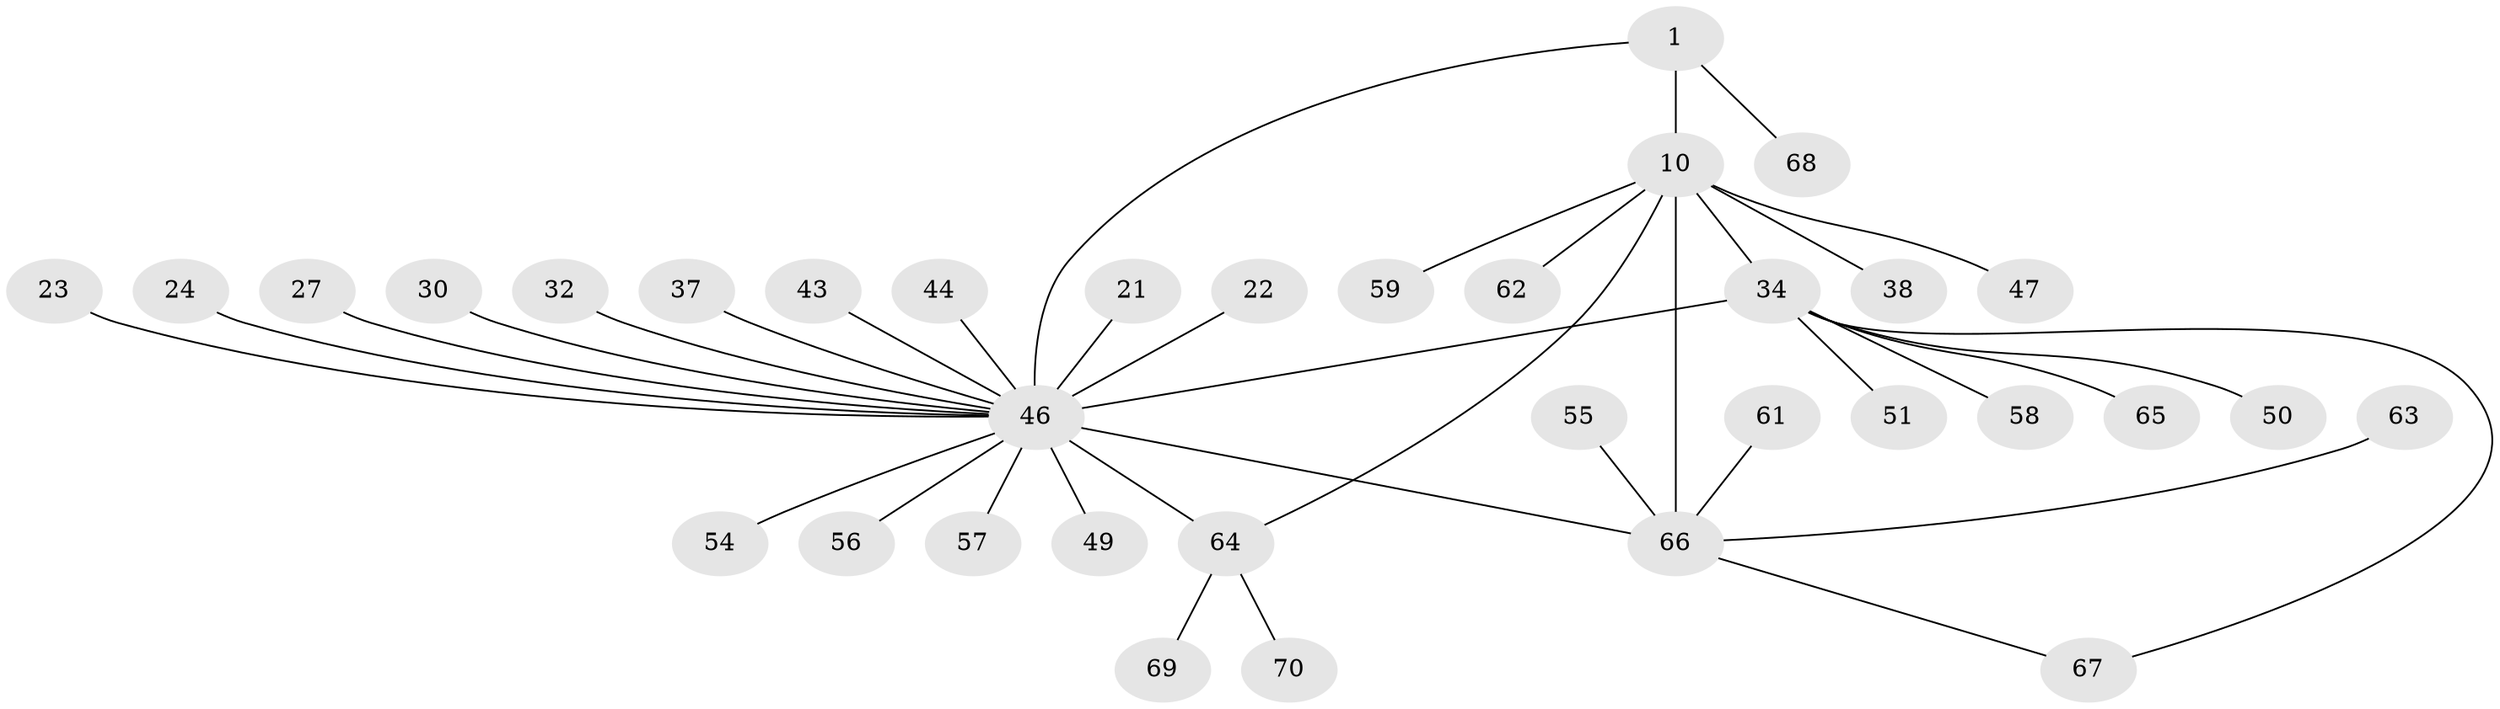 // original degree distribution, {5: 0.04285714285714286, 6: 0.04285714285714286, 7: 0.02857142857142857, 8: 0.02857142857142857, 4: 0.05714285714285714, 11: 0.014285714285714285, 2: 0.18571428571428572, 9: 0.014285714285714285, 3: 0.05714285714285714, 1: 0.5285714285714286}
// Generated by graph-tools (version 1.1) at 2025/56/03/09/25 04:56:06]
// undirected, 35 vertices, 38 edges
graph export_dot {
graph [start="1"]
  node [color=gray90,style=filled];
  1;
  10 [super="+9"];
  21;
  22;
  23;
  24;
  27;
  30;
  32;
  34 [super="+5+12"];
  37;
  38;
  43;
  44;
  46 [super="+26+35+39+14"];
  47;
  49 [super="+31"];
  50;
  51;
  54;
  55 [super="+45"];
  56;
  57;
  58 [super="+41+52"];
  59;
  61;
  62;
  63;
  64 [super="+15"];
  65;
  66 [super="+28+40+48+53"];
  67 [super="+36+42+60"];
  68;
  69;
  70 [super="+25"];
  1 -- 10 [weight=2];
  1 -- 68;
  1 -- 46 [weight=2];
  10 -- 38;
  10 -- 47 [weight=2];
  10 -- 59;
  10 -- 62;
  10 -- 34 [weight=4];
  10 -- 64;
  10 -- 66 [weight=3];
  21 -- 46;
  22 -- 46;
  23 -- 46;
  24 -- 46;
  27 -- 46;
  30 -- 46;
  32 -- 46;
  34 -- 65;
  34 -- 50;
  34 -- 51;
  34 -- 58;
  34 -- 67;
  34 -- 46 [weight=5];
  37 -- 46;
  43 -- 46;
  44 -- 46;
  46 -- 64 [weight=3];
  46 -- 56;
  46 -- 57;
  46 -- 49;
  46 -- 54;
  46 -- 66;
  55 -- 66;
  61 -- 66;
  63 -- 66;
  64 -- 69;
  64 -- 70;
  66 -- 67;
}
